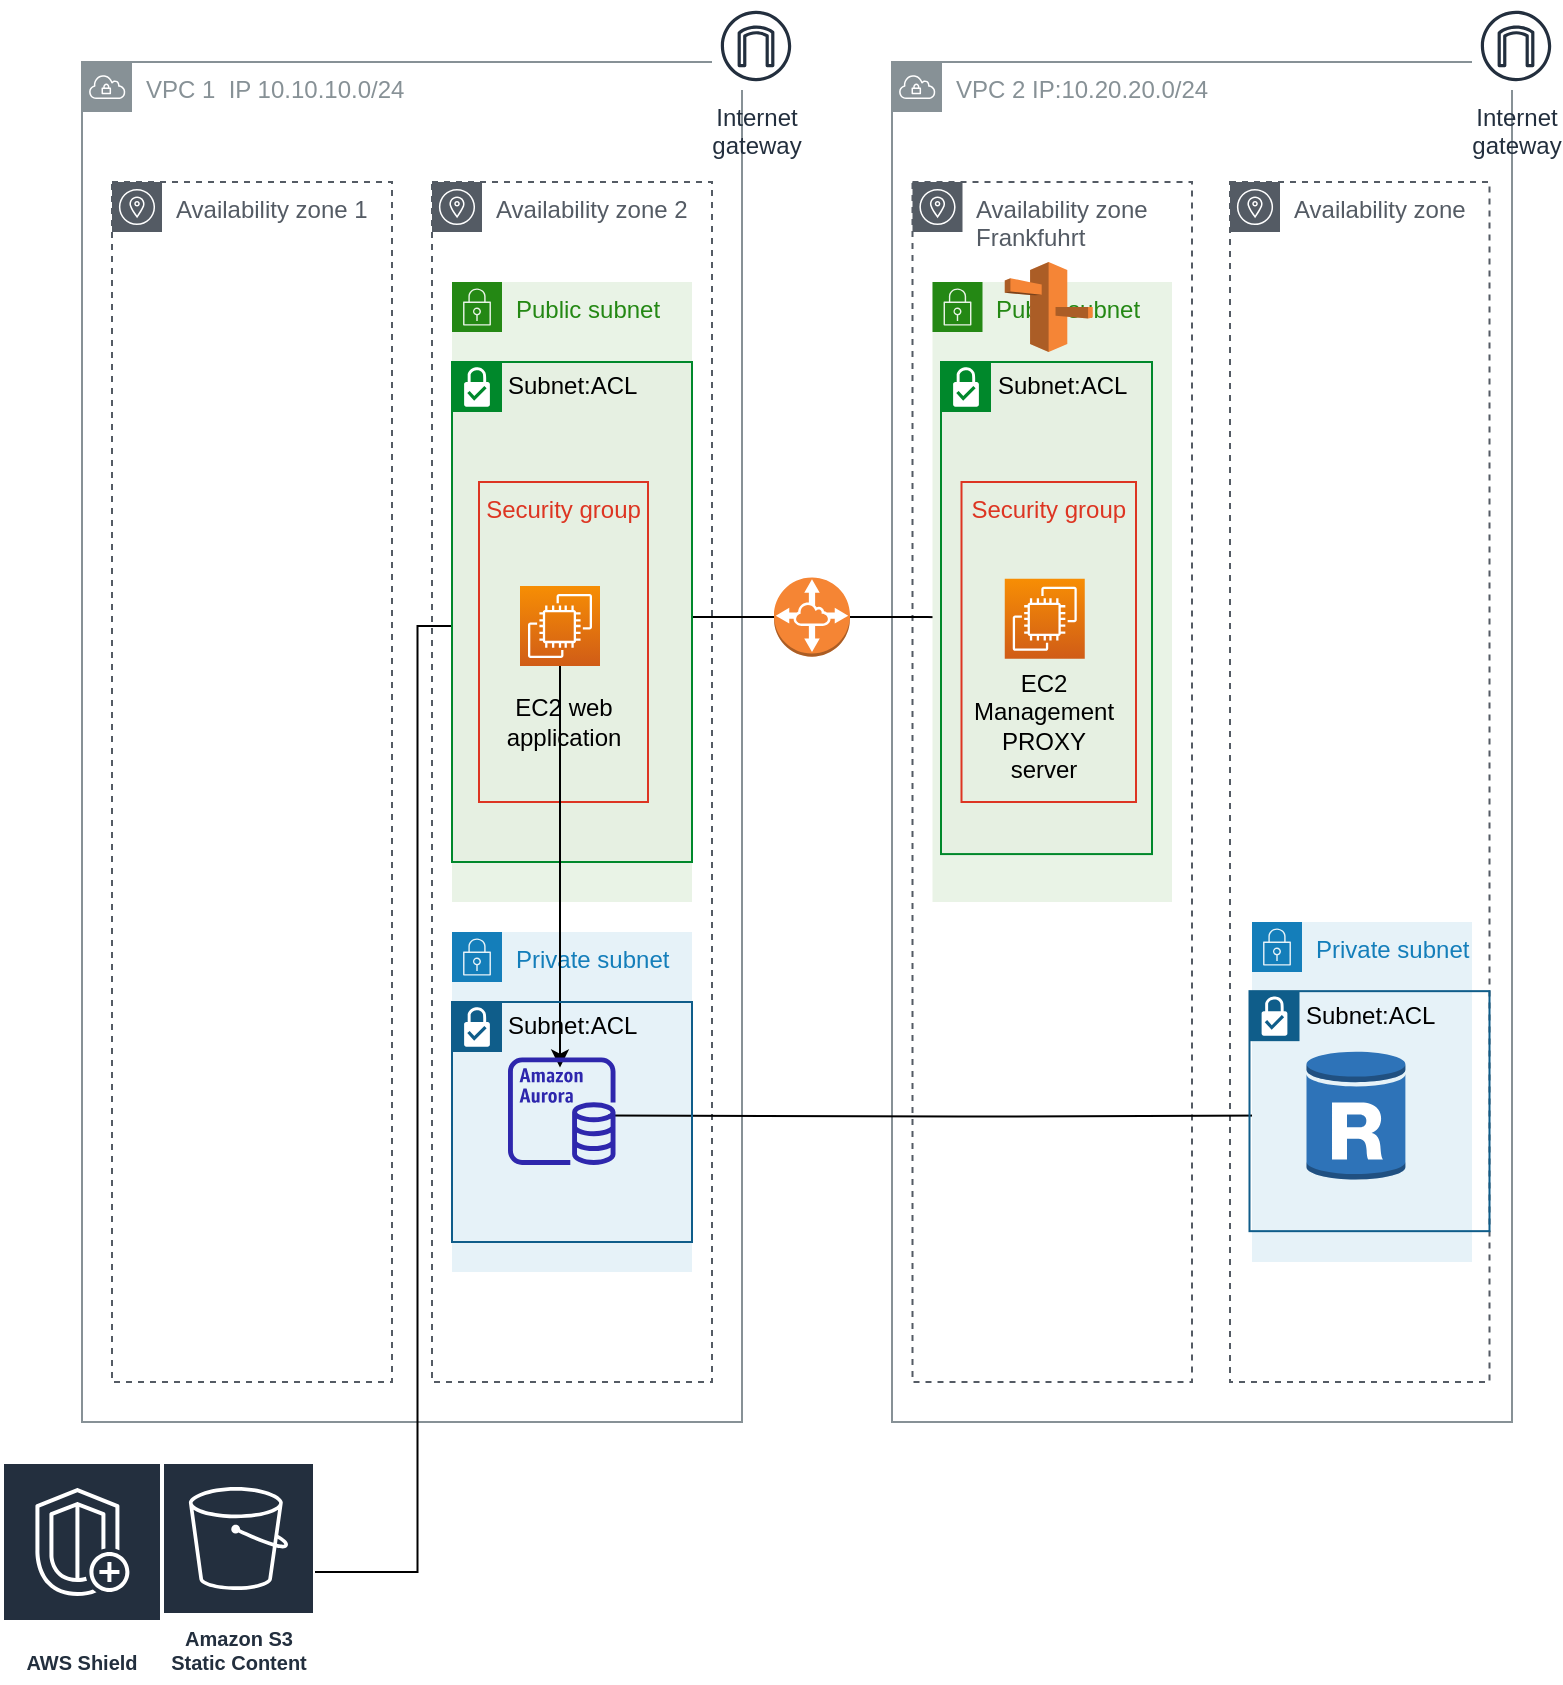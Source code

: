 <mxfile version="15.9.4" type="github">
  <diagram id="mj5j3Ta5XQgOwfbZ-XNI" name="Page-1">
    <mxGraphModel dx="1483" dy="1950" grid="1" gridSize="10" guides="1" tooltips="1" connect="1" arrows="1" fold="1" page="1" pageScale="1" pageWidth="827" pageHeight="1169" math="0" shadow="0">
      <root>
        <mxCell id="0" />
        <mxCell id="1" parent="0" />
        <mxCell id="3-Ja3zfgAtnqCm58jpz--3" value="VPC 1&amp;nbsp; IP 10.10.10.0/24&amp;nbsp;" style="sketch=0;outlineConnect=0;gradientColor=none;html=1;whiteSpace=wrap;fontSize=12;fontStyle=0;shape=mxgraph.aws4.group;grIcon=mxgraph.aws4.group_vpc;strokeColor=#879196;fillColor=none;verticalAlign=top;align=left;spacingLeft=30;fontColor=#879196;dashed=0;" vertex="1" parent="1">
          <mxGeometry x="40" y="-710" width="330" height="680" as="geometry" />
        </mxCell>
        <mxCell id="3-Ja3zfgAtnqCm58jpz--4" value="VPC 2 IP:10.20.20.0/24" style="sketch=0;outlineConnect=0;gradientColor=none;html=1;whiteSpace=wrap;fontSize=12;fontStyle=0;shape=mxgraph.aws4.group;grIcon=mxgraph.aws4.group_vpc;strokeColor=#879196;fillColor=none;verticalAlign=top;align=left;spacingLeft=30;fontColor=#879196;dashed=0;" vertex="1" parent="1">
          <mxGeometry x="445" y="-710" width="310" height="680" as="geometry" />
        </mxCell>
        <mxCell id="3-Ja3zfgAtnqCm58jpz--9" value="Availability zone 1" style="sketch=0;outlineConnect=0;gradientColor=none;html=1;whiteSpace=wrap;fontSize=12;fontStyle=0;shape=mxgraph.aws4.group;grIcon=mxgraph.aws4.group_availability_zone;strokeColor=#545B64;fillColor=none;verticalAlign=top;align=left;spacingLeft=30;fontColor=#545B64;dashed=1;" vertex="1" parent="1">
          <mxGeometry x="55" y="-650" width="140" height="600" as="geometry" />
        </mxCell>
        <mxCell id="3-Ja3zfgAtnqCm58jpz--11" value="Availability zone&lt;br&gt;Frankfuhrt" style="sketch=0;outlineConnect=0;gradientColor=none;html=1;whiteSpace=wrap;fontSize=12;fontStyle=0;shape=mxgraph.aws4.group;grIcon=mxgraph.aws4.group_availability_zone;strokeColor=#545B64;fillColor=none;verticalAlign=top;align=left;spacingLeft=30;fontColor=#545B64;dashed=1;" vertex="1" parent="1">
          <mxGeometry x="455.25" y="-650" width="139.75" height="600" as="geometry" />
        </mxCell>
        <mxCell id="3-Ja3zfgAtnqCm58jpz--12" value="Availability zone" style="sketch=0;outlineConnect=0;gradientColor=none;html=1;whiteSpace=wrap;fontSize=12;fontStyle=0;shape=mxgraph.aws4.group;grIcon=mxgraph.aws4.group_availability_zone;strokeColor=#545B64;fillColor=none;verticalAlign=top;align=left;spacingLeft=30;fontColor=#545B64;dashed=1;" vertex="1" parent="1">
          <mxGeometry x="614" y="-650" width="129.75" height="600" as="geometry" />
        </mxCell>
        <mxCell id="3-Ja3zfgAtnqCm58jpz--43" value="" style="edgeStyle=orthogonalEdgeStyle;rounded=0;orthogonalLoop=1;jettySize=auto;html=1;" edge="1" parent="1" source="3-Ja3zfgAtnqCm58jpz--13" target="3-Ja3zfgAtnqCm58jpz--18">
          <mxGeometry relative="1" as="geometry" />
        </mxCell>
        <mxCell id="3-Ja3zfgAtnqCm58jpz--44" value="" style="edgeStyle=orthogonalEdgeStyle;rounded=0;orthogonalLoop=1;jettySize=auto;html=1;" edge="1" parent="1" source="3-Ja3zfgAtnqCm58jpz--13" target="3-Ja3zfgAtnqCm58jpz--40">
          <mxGeometry relative="1" as="geometry" />
        </mxCell>
        <mxCell id="3-Ja3zfgAtnqCm58jpz--13" value="" style="outlineConnect=0;dashed=0;verticalLabelPosition=bottom;verticalAlign=top;align=center;html=1;shape=mxgraph.aws3.vpc_peering;fillColor=#F58534;gradientColor=none;" vertex="1" parent="1">
          <mxGeometry x="386" y="-452.29" width="38" height="39.65" as="geometry" />
        </mxCell>
        <mxCell id="3-Ja3zfgAtnqCm58jpz--61" style="edgeStyle=orthogonalEdgeStyle;rounded=0;orthogonalLoop=1;jettySize=auto;html=1;entryX=0;entryY=0.5;entryDx=0;entryDy=0;entryPerimeter=0;fontColor=#000000;" edge="1" parent="1" source="3-Ja3zfgAtnqCm58jpz--14" target="3-Ja3zfgAtnqCm58jpz--40">
          <mxGeometry relative="1" as="geometry" />
        </mxCell>
        <mxCell id="3-Ja3zfgAtnqCm58jpz--14" value="Amazon S3 &lt;br&gt;Static Content" style="sketch=0;outlineConnect=0;fontColor=#232F3E;gradientColor=none;strokeColor=#ffffff;fillColor=#232F3E;dashed=0;verticalLabelPosition=middle;verticalAlign=bottom;align=center;html=1;whiteSpace=wrap;fontSize=10;fontStyle=1;spacing=3;shape=mxgraph.aws4.productIcon;prIcon=mxgraph.aws4.s3;" vertex="1" parent="1">
          <mxGeometry x="80" y="-10" width="76.5" height="110" as="geometry" />
        </mxCell>
        <mxCell id="3-Ja3zfgAtnqCm58jpz--17" value="Public subnet" style="points=[[0,0],[0.25,0],[0.5,0],[0.75,0],[1,0],[1,0.25],[1,0.5],[1,0.75],[1,1],[0.75,1],[0.5,1],[0.25,1],[0,1],[0,0.75],[0,0.5],[0,0.25]];outlineConnect=0;gradientColor=none;html=1;whiteSpace=wrap;fontSize=12;fontStyle=0;shape=mxgraph.aws4.group;grIcon=mxgraph.aws4.group_security_group;grStroke=0;strokeColor=#248814;fillColor=#E9F3E6;verticalAlign=top;align=left;spacingLeft=30;fontColor=#248814;dashed=0;" vertex="1" parent="1">
          <mxGeometry x="465.25" y="-600" width="119.75" height="310" as="geometry" />
        </mxCell>
        <mxCell id="3-Ja3zfgAtnqCm58jpz--23" value="Internet&#xa;gateway" style="sketch=0;outlineConnect=0;fontColor=#232F3E;gradientColor=none;strokeColor=#232F3E;fillColor=#ffffff;dashed=0;verticalLabelPosition=bottom;verticalAlign=top;align=center;html=1;fontSize=12;fontStyle=0;aspect=fixed;shape=mxgraph.aws4.resourceIcon;resIcon=mxgraph.aws4.internet_gateway;" vertex="1" parent="1">
          <mxGeometry x="355" y="-740" width="44" height="44" as="geometry" />
        </mxCell>
        <mxCell id="3-Ja3zfgAtnqCm58jpz--24" value="Internet&#xa;gateway" style="sketch=0;outlineConnect=0;fontColor=#232F3E;gradientColor=none;strokeColor=#232F3E;fillColor=#ffffff;dashed=0;verticalLabelPosition=bottom;verticalAlign=top;align=center;html=1;fontSize=12;fontStyle=0;aspect=fixed;shape=mxgraph.aws4.resourceIcon;resIcon=mxgraph.aws4.internet_gateway;" vertex="1" parent="1">
          <mxGeometry x="735" y="-740" width="44" height="44" as="geometry" />
        </mxCell>
        <mxCell id="3-Ja3zfgAtnqCm58jpz--32" value="Subnet:ACL" style="shape=mxgraph.ibm.box;prType=subnet;fontStyle=0;verticalAlign=top;align=left;spacingLeft=32;spacingTop=4;fillColor=#E6F0E2;rounded=0;whiteSpace=wrap;html=1;strokeColor=#00882B;strokeWidth=1;dashed=0;container=1;spacing=-4;collapsible=0;expand=0;recursiveResize=0;" vertex="1" parent="1">
          <mxGeometry x="469.5" y="-560" width="105.5" height="246.04" as="geometry" />
        </mxCell>
        <mxCell id="3-Ja3zfgAtnqCm58jpz--54" value="EC2 Management PROXY server" style="text;html=1;strokeColor=none;fillColor=none;align=center;verticalAlign=middle;whiteSpace=wrap;rounded=0;" vertex="1" parent="3-Ja3zfgAtnqCm58jpz--32">
          <mxGeometry x="21.63" y="154.41" width="60" height="55.59" as="geometry" />
        </mxCell>
        <mxCell id="3-Ja3zfgAtnqCm58jpz--18" value="" style="sketch=0;points=[[0,0,0],[0.25,0,0],[0.5,0,0],[0.75,0,0],[1,0,0],[0,1,0],[0.25,1,0],[0.5,1,0],[0.75,1,0],[1,1,0],[0,0.25,0],[0,0.5,0],[0,0.75,0],[1,0.25,0],[1,0.5,0],[1,0.75,0]];outlineConnect=0;fontColor=#232F3E;gradientColor=#F78E04;gradientDirection=north;fillColor=#D05C17;strokeColor=#ffffff;dashed=0;verticalLabelPosition=bottom;verticalAlign=top;align=center;html=1;fontSize=12;fontStyle=0;aspect=fixed;shape=mxgraph.aws4.resourceIcon;resIcon=mxgraph.aws4.ec2;" vertex="1" parent="1">
          <mxGeometry x="501.38" y="-451.59" width="40" height="40" as="geometry" />
        </mxCell>
        <mxCell id="3-Ja3zfgAtnqCm58jpz--37" value="Availability zone 2" style="sketch=0;outlineConnect=0;gradientColor=none;html=1;whiteSpace=wrap;fontSize=12;fontStyle=0;shape=mxgraph.aws4.group;grIcon=mxgraph.aws4.group_availability_zone;strokeColor=#545B64;fillColor=none;verticalAlign=top;align=left;spacingLeft=30;fontColor=#545B64;dashed=1;" vertex="1" parent="1">
          <mxGeometry x="215" y="-650" width="140" height="600" as="geometry" />
        </mxCell>
        <mxCell id="3-Ja3zfgAtnqCm58jpz--35" value="Private subnet" style="points=[[0,0],[0.25,0],[0.5,0],[0.75,0],[1,0],[1,0.25],[1,0.5],[1,0.75],[1,1],[0.75,1],[0.5,1],[0.25,1],[0,1],[0,0.75],[0,0.5],[0,0.25]];outlineConnect=0;gradientColor=none;html=1;whiteSpace=wrap;fontSize=12;fontStyle=0;shape=mxgraph.aws4.group;grIcon=mxgraph.aws4.group_security_group;grStroke=0;strokeColor=#147EBA;fillColor=#E6F2F8;verticalAlign=top;align=left;spacingLeft=30;fontColor=#147EBA;dashed=0;" vertex="1" parent="1">
          <mxGeometry x="225" y="-275" width="120" height="170" as="geometry" />
        </mxCell>
        <mxCell id="3-Ja3zfgAtnqCm58jpz--52" style="edgeStyle=orthogonalEdgeStyle;rounded=0;orthogonalLoop=1;jettySize=auto;html=1;" edge="1" parent="1" target="3-Ja3zfgAtnqCm58jpz--47">
          <mxGeometry relative="1" as="geometry">
            <mxPoint x="303" y="-183.2" as="sourcePoint" />
          </mxGeometry>
        </mxCell>
        <mxCell id="3-Ja3zfgAtnqCm58jpz--38" value="Public subnet" style="points=[[0,0],[0.25,0],[0.5,0],[0.75,0],[1,0],[1,0.25],[1,0.5],[1,0.75],[1,1],[0.75,1],[0.5,1],[0.25,1],[0,1],[0,0.75],[0,0.5],[0,0.25]];outlineConnect=0;gradientColor=none;html=1;whiteSpace=wrap;fontSize=12;fontStyle=0;shape=mxgraph.aws4.group;grIcon=mxgraph.aws4.group_security_group;grStroke=0;strokeColor=#248814;fillColor=#E9F3E6;verticalAlign=top;align=left;spacingLeft=30;fontColor=#248814;dashed=0;" vertex="1" parent="1">
          <mxGeometry x="225" y="-600" width="120" height="310" as="geometry" />
        </mxCell>
        <mxCell id="3-Ja3zfgAtnqCm58jpz--31" value="Subnet:ACL" style="shape=mxgraph.ibm.box;prType=subnet;fontStyle=0;verticalAlign=top;align=left;spacingLeft=32;spacingTop=4;fillColor=#E6F0E2;rounded=0;whiteSpace=wrap;html=1;strokeColor=#00882B;strokeWidth=1;dashed=0;container=1;spacing=-4;collapsible=0;expand=0;recursiveResize=0;" vertex="1" parent="1">
          <mxGeometry x="225" y="-560" width="120" height="250" as="geometry" />
        </mxCell>
        <mxCell id="3-Ja3zfgAtnqCm58jpz--39" value="Security group" style="fillColor=none;strokeColor=#DD3522;verticalAlign=top;fontStyle=0;fontColor=#DD3522;" vertex="1" parent="1">
          <mxGeometry x="238.5" y="-500" width="84.5" height="160" as="geometry" />
        </mxCell>
        <mxCell id="3-Ja3zfgAtnqCm58jpz--41" value="" style="edgeStyle=orthogonalEdgeStyle;rounded=0;orthogonalLoop=1;jettySize=auto;html=1;" edge="1" parent="1" source="3-Ja3zfgAtnqCm58jpz--40">
          <mxGeometry relative="1" as="geometry">
            <mxPoint x="279" y="-207.23" as="targetPoint" />
          </mxGeometry>
        </mxCell>
        <mxCell id="3-Ja3zfgAtnqCm58jpz--40" value="" style="sketch=0;points=[[0,0,0],[0.25,0,0],[0.5,0,0],[0.75,0,0],[1,0,0],[0,1,0],[0.25,1,0],[0.5,1,0],[0.75,1,0],[1,1,0],[0,0.25,0],[0,0.5,0],[0,0.75,0],[1,0.25,0],[1,0.5,0],[1,0.75,0]];outlineConnect=0;fontColor=#232F3E;gradientColor=#F78E04;gradientDirection=north;fillColor=#D05C17;strokeColor=#ffffff;dashed=0;verticalLabelPosition=bottom;verticalAlign=top;align=center;html=1;fontSize=12;fontStyle=0;aspect=fixed;shape=mxgraph.aws4.resourceIcon;resIcon=mxgraph.aws4.ec2;" vertex="1" parent="1">
          <mxGeometry x="259" y="-448" width="40" height="40" as="geometry" />
        </mxCell>
        <mxCell id="3-Ja3zfgAtnqCm58jpz--42" value="" style="outlineConnect=0;dashed=0;verticalLabelPosition=bottom;verticalAlign=top;align=center;html=1;shape=mxgraph.aws3.route_53;fillColor=#F58536;gradientColor=none;" vertex="1" parent="1">
          <mxGeometry x="501.38" y="-610" width="44" height="45" as="geometry" />
        </mxCell>
        <mxCell id="3-Ja3zfgAtnqCm58jpz--45" value="Private subnet" style="points=[[0,0],[0.25,0],[0.5,0],[0.75,0],[1,0],[1,0.25],[1,0.5],[1,0.75],[1,1],[0.75,1],[0.5,1],[0.25,1],[0,1],[0,0.75],[0,0.5],[0,0.25]];outlineConnect=0;gradientColor=none;html=1;whiteSpace=wrap;fontSize=12;fontStyle=0;shape=mxgraph.aws4.group;grIcon=mxgraph.aws4.group_security_group;grStroke=0;strokeColor=#147EBA;fillColor=#E6F2F8;verticalAlign=top;align=left;spacingLeft=30;fontColor=#147EBA;dashed=0;" vertex="1" parent="1">
          <mxGeometry x="625" y="-280" width="110" height="170" as="geometry" />
        </mxCell>
        <mxCell id="3-Ja3zfgAtnqCm58jpz--47" value="" style="outlineConnect=0;dashed=0;verticalLabelPosition=bottom;verticalAlign=top;align=center;html=1;shape=mxgraph.aws3.rds_db_instance_read_replica;fillColor=#2E73B8;gradientColor=none;" vertex="1" parent="1">
          <mxGeometry x="652.25" y="-216.29" width="49.5" height="66" as="geometry" />
        </mxCell>
        <mxCell id="3-Ja3zfgAtnqCm58jpz--53" value="EC2 web application" style="text;html=1;strokeColor=none;fillColor=none;align=center;verticalAlign=middle;whiteSpace=wrap;rounded=0;" vertex="1" parent="1">
          <mxGeometry x="250.75" y="-394.59" width="60" height="30" as="geometry" />
        </mxCell>
        <mxCell id="3-Ja3zfgAtnqCm58jpz--55" value="Security group" style="fillColor=none;strokeColor=#DD3522;verticalAlign=top;fontStyle=0;fontColor=#DD3522;" vertex="1" parent="1">
          <mxGeometry x="479.75" y="-500" width="87.25" height="160" as="geometry" />
        </mxCell>
        <mxCell id="3-Ja3zfgAtnqCm58jpz--56" value="" style="sketch=0;outlineConnect=0;fontColor=#232F3E;gradientColor=none;fillColor=#2E27AD;strokeColor=none;dashed=0;verticalLabelPosition=bottom;verticalAlign=top;align=center;html=1;fontSize=12;fontStyle=0;aspect=fixed;pointerEvents=1;shape=mxgraph.aws4.aurora_instance;" vertex="1" parent="1">
          <mxGeometry x="253" y="-212.29" width="53.75" height="53.75" as="geometry" />
        </mxCell>
        <mxCell id="3-Ja3zfgAtnqCm58jpz--59" value="Subnet:ACL" style="shape=mxgraph.ibm.box;prType=subnet;fontStyle=0;verticalAlign=top;align=left;spacingLeft=32;spacingTop=4;fillColor=none;rounded=0;whiteSpace=wrap;html=1;strokeColor=#0F5D8A;strokeWidth=1;dashed=0;container=1;spacing=-4;collapsible=0;expand=0;recursiveResize=0;fontColor=#000000;labelBackgroundColor=none;" vertex="1" parent="1">
          <mxGeometry x="225" y="-240" width="120" height="120" as="geometry" />
        </mxCell>
        <mxCell id="3-Ja3zfgAtnqCm58jpz--60" value="Subnet:ACL" style="shape=mxgraph.ibm.box;prType=subnet;fontStyle=0;verticalAlign=top;align=left;spacingLeft=32;spacingTop=4;fillColor=none;rounded=0;whiteSpace=wrap;html=1;strokeColor=#0F5D8A;strokeWidth=1;dashed=0;container=1;spacing=-4;collapsible=0;expand=0;recursiveResize=0;fontColor=#000000;labelBackgroundColor=none;" vertex="1" parent="1">
          <mxGeometry x="623.75" y="-245.42" width="120" height="120" as="geometry" />
        </mxCell>
        <mxCell id="3-Ja3zfgAtnqCm58jpz--62" value="AWS Shield" style="sketch=0;outlineConnect=0;fontColor=#232F3E;gradientColor=none;strokeColor=#ffffff;fillColor=#232F3E;dashed=0;verticalLabelPosition=middle;verticalAlign=bottom;align=center;html=1;whiteSpace=wrap;fontSize=10;fontStyle=1;spacing=3;shape=mxgraph.aws4.productIcon;prIcon=mxgraph.aws4.shield;labelBackgroundColor=none;" vertex="1" parent="1">
          <mxGeometry y="-10" width="80" height="110" as="geometry" />
        </mxCell>
      </root>
    </mxGraphModel>
  </diagram>
</mxfile>
